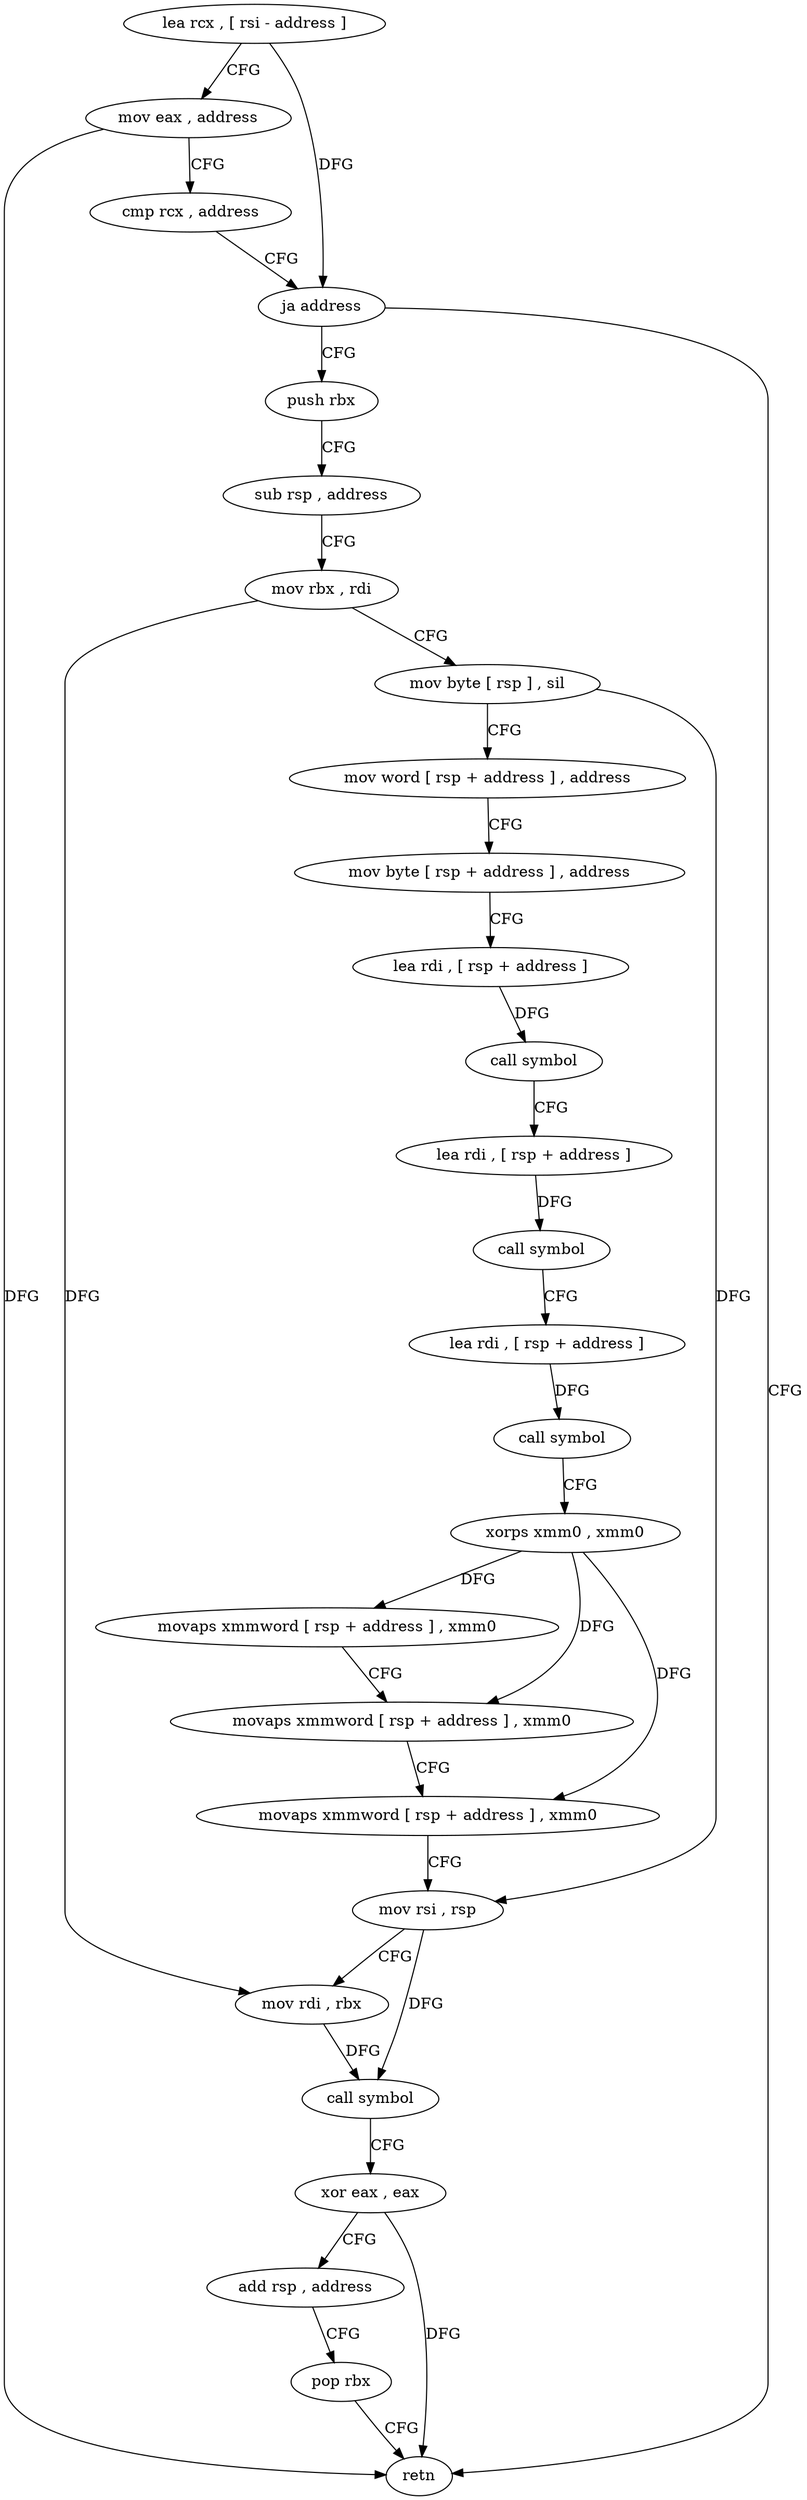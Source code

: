 digraph "func" {
"4207856" [label = "lea rcx , [ rsi - address ]" ]
"4207860" [label = "mov eax , address" ]
"4207865" [label = "cmp rcx , address" ]
"4207869" [label = "ja address" ]
"4207961" [label = "retn" ]
"4207871" [label = "push rbx" ]
"4207872" [label = "sub rsp , address" ]
"4207876" [label = "mov rbx , rdi" ]
"4207879" [label = "mov byte [ rsp ] , sil" ]
"4207883" [label = "mov word [ rsp + address ] , address" ]
"4207890" [label = "mov byte [ rsp + address ] , address" ]
"4207895" [label = "lea rdi , [ rsp + address ]" ]
"4207900" [label = "call symbol" ]
"4207905" [label = "lea rdi , [ rsp + address ]" ]
"4207910" [label = "call symbol" ]
"4207915" [label = "lea rdi , [ rsp + address ]" ]
"4207920" [label = "call symbol" ]
"4207925" [label = "xorps xmm0 , xmm0" ]
"4207928" [label = "movaps xmmword [ rsp + address ] , xmm0" ]
"4207933" [label = "movaps xmmword [ rsp + address ] , xmm0" ]
"4207938" [label = "movaps xmmword [ rsp + address ] , xmm0" ]
"4207943" [label = "mov rsi , rsp" ]
"4207946" [label = "mov rdi , rbx" ]
"4207949" [label = "call symbol" ]
"4207954" [label = "xor eax , eax" ]
"4207956" [label = "add rsp , address" ]
"4207960" [label = "pop rbx" ]
"4207856" -> "4207860" [ label = "CFG" ]
"4207856" -> "4207869" [ label = "DFG" ]
"4207860" -> "4207865" [ label = "CFG" ]
"4207860" -> "4207961" [ label = "DFG" ]
"4207865" -> "4207869" [ label = "CFG" ]
"4207869" -> "4207961" [ label = "CFG" ]
"4207869" -> "4207871" [ label = "CFG" ]
"4207871" -> "4207872" [ label = "CFG" ]
"4207872" -> "4207876" [ label = "CFG" ]
"4207876" -> "4207879" [ label = "CFG" ]
"4207876" -> "4207946" [ label = "DFG" ]
"4207879" -> "4207883" [ label = "CFG" ]
"4207879" -> "4207943" [ label = "DFG" ]
"4207883" -> "4207890" [ label = "CFG" ]
"4207890" -> "4207895" [ label = "CFG" ]
"4207895" -> "4207900" [ label = "DFG" ]
"4207900" -> "4207905" [ label = "CFG" ]
"4207905" -> "4207910" [ label = "DFG" ]
"4207910" -> "4207915" [ label = "CFG" ]
"4207915" -> "4207920" [ label = "DFG" ]
"4207920" -> "4207925" [ label = "CFG" ]
"4207925" -> "4207928" [ label = "DFG" ]
"4207925" -> "4207933" [ label = "DFG" ]
"4207925" -> "4207938" [ label = "DFG" ]
"4207928" -> "4207933" [ label = "CFG" ]
"4207933" -> "4207938" [ label = "CFG" ]
"4207938" -> "4207943" [ label = "CFG" ]
"4207943" -> "4207946" [ label = "CFG" ]
"4207943" -> "4207949" [ label = "DFG" ]
"4207946" -> "4207949" [ label = "DFG" ]
"4207949" -> "4207954" [ label = "CFG" ]
"4207954" -> "4207956" [ label = "CFG" ]
"4207954" -> "4207961" [ label = "DFG" ]
"4207956" -> "4207960" [ label = "CFG" ]
"4207960" -> "4207961" [ label = "CFG" ]
}
